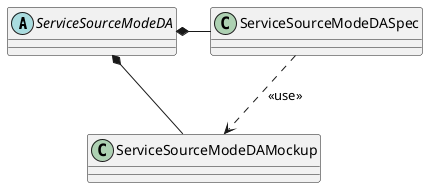 @startuml
'https://plantuml.com/class-diagram

abstract class ServiceSourceModeDA

ServiceSourceModeDA *- ServiceSourceModeDASpec
ServiceSourceModeDASpec ..> ServiceSourceModeDAMockup : <<use>>
ServiceSourceModeDA *- ServiceSourceModeDAMockup
@enduml
